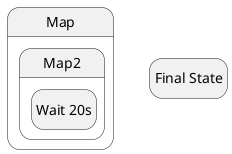 
@startuml
hide empty description
skinparam LineBackgroundColor #black
skinparam ArrowColor #black
state "Map" as state1 {
state "Map2" as state3 {
state "Wait 20s" as state4
}
}
state "Final State" as state2
@enduml
